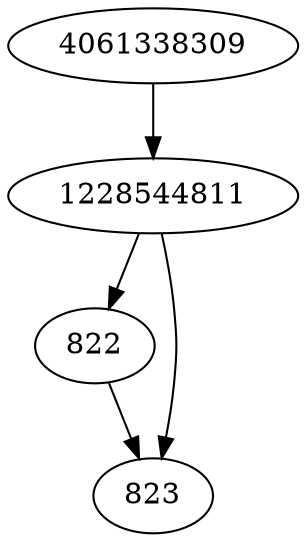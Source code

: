 strict digraph  {
1228544811;
4061338309;
822;
823;
1228544811 -> 822;
1228544811 -> 823;
4061338309 -> 1228544811;
822 -> 823;
}

